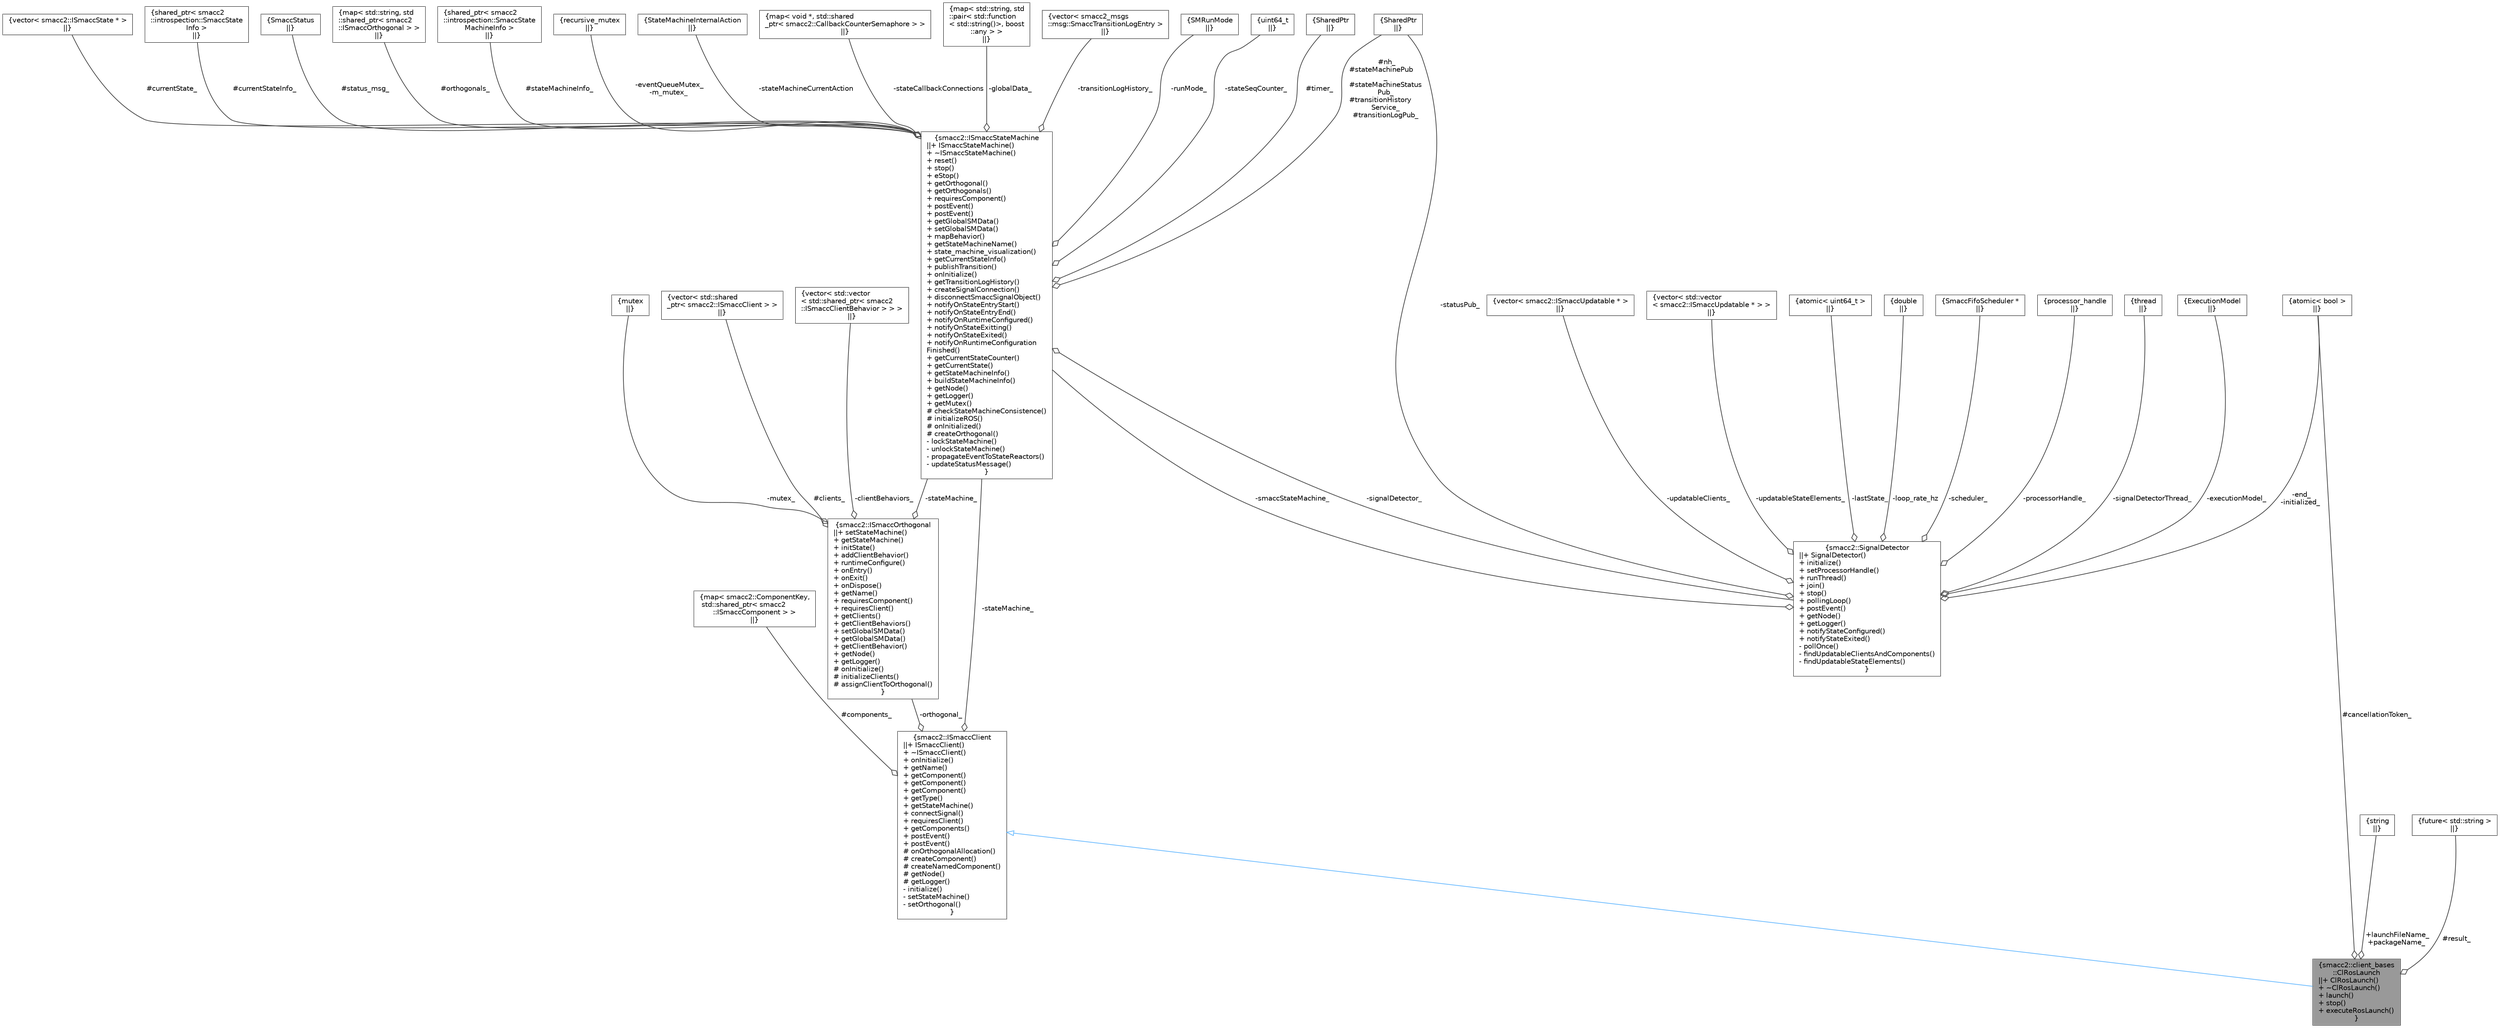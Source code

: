 digraph "smacc2::client_bases::ClRosLaunch"
{
 // LATEX_PDF_SIZE
  bgcolor="transparent";
  edge [fontname=Helvetica,fontsize=10,labelfontname=Helvetica,labelfontsize=10];
  node [fontname=Helvetica,fontsize=10,shape=box,height=0.2,width=0.4];
  Node1 [label="{smacc2::client_bases\l::ClRosLaunch\n||+ ClRosLaunch()\l+ ~ClRosLaunch()\l+ launch()\l+ stop()\l+ executeRosLaunch()\l}",height=0.2,width=0.4,color="gray40", fillcolor="grey60", style="filled", fontcolor="black",tooltip=" "];
  Node2 -> Node1 [dir="back",color="steelblue1",style="solid",arrowtail="onormal"];
  Node2 [label="{smacc2::ISmaccClient\n||+ ISmaccClient()\l+ ~ISmaccClient()\l+ onInitialize()\l+ getName()\l+ getComponent()\l+ getComponent()\l+ getComponent()\l+ getType()\l+ getStateMachine()\l+ connectSignal()\l+ requiresClient()\l+ getComponents()\l+ postEvent()\l+ postEvent()\l# onOrthogonalAllocation()\l# createComponent()\l# createNamedComponent()\l# getNode()\l# getLogger()\l- initialize()\l- setStateMachine()\l- setOrthogonal()\l}",height=0.2,width=0.4,color="gray40", fillcolor="white", style="filled",URL="$classsmacc2_1_1ISmaccClient.html",tooltip=" "];
  Node3 -> Node2 [color="grey25",style="solid",label=" #components_" ,arrowhead="odiamond"];
  Node3 [label="{map\< smacc2::ComponentKey,\l std::shared_ptr\< smacc2\l::ISmaccComponent \> \>\n||}",height=0.2,width=0.4,color="gray40", fillcolor="white", style="filled",tooltip=" "];
  Node4 -> Node2 [color="grey25",style="solid",label=" -stateMachine_" ,arrowhead="odiamond"];
  Node4 [label="{smacc2::ISmaccStateMachine\n||+ ISmaccStateMachine()\l+ ~ISmaccStateMachine()\l+ reset()\l+ stop()\l+ eStop()\l+ getOrthogonal()\l+ getOrthogonals()\l+ requiresComponent()\l+ postEvent()\l+ postEvent()\l+ getGlobalSMData()\l+ setGlobalSMData()\l+ mapBehavior()\l+ getStateMachineName()\l+ state_machine_visualization()\l+ getCurrentStateInfo()\l+ publishTransition()\l+ onInitialize()\l+ getTransitionLogHistory()\l+ createSignalConnection()\l+ disconnectSmaccSignalObject()\l+ notifyOnStateEntryStart()\l+ notifyOnStateEntryEnd()\l+ notifyOnRuntimeConfigured()\l+ notifyOnStateExitting()\l+ notifyOnStateExited()\l+ notifyOnRuntimeConfiguration\lFinished()\l+ getCurrentStateCounter()\l+ getCurrentState()\l+ getStateMachineInfo()\l+ buildStateMachineInfo()\l+ getNode()\l+ getLogger()\l+ getMutex()\l# checkStateMachineConsistence()\l# initializeROS()\l# onInitialized()\l# createOrthogonal()\l- lockStateMachine()\l- unlockStateMachine()\l- propagateEventToStateReactors()\l- updateStatusMessage()\l}",height=0.2,width=0.4,color="gray40", fillcolor="white", style="filled",URL="$classsmacc2_1_1ISmaccStateMachine.html",tooltip=" "];
  Node5 -> Node4 [color="grey25",style="solid",label=" #nh_\n#stateMachinePub\l_\n#stateMachineStatus\lPub_\n#transitionHistory\lService_\n#transitionLogPub_" ,arrowhead="odiamond"];
  Node5 [label="{SharedPtr\n||}",height=0.2,width=0.4,color="gray40", fillcolor="white", style="filled",tooltip=" "];
  Node6 -> Node4 [color="grey25",style="solid",label=" #timer_" ,arrowhead="odiamond"];
  Node6 [label="{SharedPtr\n||}",height=0.2,width=0.4,color="gray40", fillcolor="white", style="filled",tooltip=" "];
  Node7 -> Node4 [color="grey25",style="solid",label=" #currentState_" ,arrowhead="odiamond"];
  Node7 [label="{vector\< smacc2::ISmaccState * \>\n||}",height=0.2,width=0.4,color="gray40", fillcolor="white", style="filled",tooltip=" "];
  Node8 -> Node4 [color="grey25",style="solid",label=" #currentStateInfo_" ,arrowhead="odiamond"];
  Node8 [label="{shared_ptr\< smacc2\l::introspection::SmaccState\lInfo \>\n||}",height=0.2,width=0.4,color="gray40", fillcolor="white", style="filled",tooltip=" "];
  Node9 -> Node4 [color="grey25",style="solid",label=" #status_msg_" ,arrowhead="odiamond"];
  Node9 [label="{SmaccStatus\n||}",height=0.2,width=0.4,color="gray40", fillcolor="white", style="filled",tooltip=" "];
  Node10 -> Node4 [color="grey25",style="solid",label=" #orthogonals_" ,arrowhead="odiamond"];
  Node10 [label="{map\< std::string, std\l::shared_ptr\< smacc2\l::ISmaccOrthogonal \> \>\n||}",height=0.2,width=0.4,color="gray40", fillcolor="white", style="filled",tooltip=" "];
  Node11 -> Node4 [color="grey25",style="solid",label=" #stateMachineInfo_" ,arrowhead="odiamond"];
  Node11 [label="{shared_ptr\< smacc2\l::introspection::SmaccState\lMachineInfo \>\n||}",height=0.2,width=0.4,color="gray40", fillcolor="white", style="filled",tooltip=" "];
  Node12 -> Node4 [color="grey25",style="solid",label=" -eventQueueMutex_\n-m_mutex_" ,arrowhead="odiamond"];
  Node12 [label="{recursive_mutex\n||}",height=0.2,width=0.4,color="gray40", fillcolor="white", style="filled",tooltip=" "];
  Node13 -> Node4 [color="grey25",style="solid",label=" -stateMachineCurrentAction" ,arrowhead="odiamond"];
  Node13 [label="{StateMachineInternalAction\n||}",height=0.2,width=0.4,color="gray40", fillcolor="white", style="filled",tooltip=" "];
  Node14 -> Node4 [color="grey25",style="solid",label=" -stateCallbackConnections" ,arrowhead="odiamond"];
  Node14 [label="{map\< void *, std::shared\l_ptr\< smacc2::CallbackCounterSemaphore \> \>\n||}",height=0.2,width=0.4,color="gray40", fillcolor="white", style="filled",tooltip=" "];
  Node15 -> Node4 [color="grey25",style="solid",label=" -globalData_" ,arrowhead="odiamond"];
  Node15 [label="{map\< std::string, std\l::pair\< std::function\l\< std::string()\>, boost\l::any \> \>\n||}",height=0.2,width=0.4,color="gray40", fillcolor="white", style="filled",tooltip=" "];
  Node16 -> Node4 [color="grey25",style="solid",label=" -transitionLogHistory_" ,arrowhead="odiamond"];
  Node16 [label="{vector\< smacc2_msgs\l::msg::SmaccTransitionLogEntry \>\n||}",height=0.2,width=0.4,color="gray40", fillcolor="white", style="filled",tooltip=" "];
  Node17 -> Node4 [color="grey25",style="solid",label=" -runMode_" ,arrowhead="odiamond"];
  Node17 [label="{SMRunMode\n||}",height=0.2,width=0.4,color="gray40", fillcolor="white", style="filled",tooltip=" "];
  Node18 -> Node4 [color="grey25",style="solid",label=" -signalDetector_" ,arrowhead="odiamond"];
  Node18 [label="{smacc2::SignalDetector\n||+ SignalDetector()\l+ initialize()\l+ setProcessorHandle()\l+ runThread()\l+ join()\l+ stop()\l+ pollingLoop()\l+ postEvent()\l+ getNode()\l+ getLogger()\l+ notifyStateConfigured()\l+ notifyStateExited()\l- pollOnce()\l- findUpdatableClientsAndComponents()\l- findUpdatableStateElements()\l}",height=0.2,width=0.4,color="gray40", fillcolor="white", style="filled",URL="$classsmacc2_1_1SignalDetector.html",tooltip=" "];
  Node4 -> Node18 [color="grey25",style="solid",label=" -smaccStateMachine_" ,arrowhead="odiamond"];
  Node19 -> Node18 [color="grey25",style="solid",label=" -updatableClients_" ,arrowhead="odiamond"];
  Node19 [label="{vector\< smacc2::ISmaccUpdatable * \>\n||}",height=0.2,width=0.4,color="gray40", fillcolor="white", style="filled",tooltip=" "];
  Node20 -> Node18 [color="grey25",style="solid",label=" -updatableStateElements_" ,arrowhead="odiamond"];
  Node20 [label="{vector\< std::vector\l\< smacc2::ISmaccUpdatable * \> \>\n||}",height=0.2,width=0.4,color="gray40", fillcolor="white", style="filled",tooltip=" "];
  Node21 -> Node18 [color="grey25",style="solid",label=" -lastState_" ,arrowhead="odiamond"];
  Node21 [label="{atomic\< uint64_t \>\n||}",height=0.2,width=0.4,color="gray40", fillcolor="white", style="filled",tooltip=" "];
  Node22 -> Node18 [color="grey25",style="solid",label=" -loop_rate_hz" ,arrowhead="odiamond"];
  Node22 [label="{double\n||}",height=0.2,width=0.4,color="gray40", fillcolor="white", style="filled",tooltip=" "];
  Node23 -> Node18 [color="grey25",style="solid",label=" -end_\n-initialized_" ,arrowhead="odiamond"];
  Node23 [label="{atomic\< bool \>\n||}",height=0.2,width=0.4,color="gray40", fillcolor="white", style="filled",tooltip=" "];
  Node5 -> Node18 [color="grey25",style="solid",label=" -statusPub_" ,arrowhead="odiamond"];
  Node24 -> Node18 [color="grey25",style="solid",label=" -scheduler_" ,arrowhead="odiamond"];
  Node24 [label="{SmaccFifoScheduler *\n||}",height=0.2,width=0.4,color="gray40", fillcolor="white", style="filled",tooltip=" "];
  Node25 -> Node18 [color="grey25",style="solid",label=" -processorHandle_" ,arrowhead="odiamond"];
  Node25 [label="{processor_handle\n||}",height=0.2,width=0.4,color="gray40", fillcolor="white", style="filled",tooltip=" "];
  Node26 -> Node18 [color="grey25",style="solid",label=" -signalDetectorThread_" ,arrowhead="odiamond"];
  Node26 [label="{thread\n||}",height=0.2,width=0.4,color="gray40", fillcolor="white", style="filled",tooltip=" "];
  Node27 -> Node18 [color="grey25",style="solid",label=" -executionModel_" ,arrowhead="odiamond"];
  Node27 [label="{ExecutionModel\n||}",height=0.2,width=0.4,color="gray40", fillcolor="white", style="filled",tooltip=" "];
  Node28 -> Node4 [color="grey25",style="solid",label=" -stateSeqCounter_" ,arrowhead="odiamond"];
  Node28 [label="{uint64_t\n||}",height=0.2,width=0.4,color="gray40", fillcolor="white", style="filled",tooltip=" "];
  Node29 -> Node2 [color="grey25",style="solid",label=" -orthogonal_" ,arrowhead="odiamond"];
  Node29 [label="{smacc2::ISmaccOrthogonal\n||+ setStateMachine()\l+ getStateMachine()\l+ initState()\l+ addClientBehavior()\l+ runtimeConfigure()\l+ onEntry()\l+ onExit()\l+ onDispose()\l+ getName()\l+ requiresComponent()\l+ requiresClient()\l+ getClients()\l+ getClientBehaviors()\l+ setGlobalSMData()\l+ getGlobalSMData()\l+ getClientBehavior()\l+ getNode()\l+ getLogger()\l# onInitialize()\l# initializeClients()\l# assignClientToOrthogonal()\l}",height=0.2,width=0.4,color="gray40", fillcolor="white", style="filled",URL="$classsmacc2_1_1ISmaccOrthogonal.html",tooltip=" "];
  Node30 -> Node29 [color="grey25",style="solid",label=" #clients_" ,arrowhead="odiamond"];
  Node30 [label="{vector\< std::shared\l_ptr\< smacc2::ISmaccClient \> \>\n||}",height=0.2,width=0.4,color="gray40", fillcolor="white", style="filled",tooltip=" "];
  Node4 -> Node29 [color="grey25",style="solid",label=" -stateMachine_" ,arrowhead="odiamond"];
  Node31 -> Node29 [color="grey25",style="solid",label=" -clientBehaviors_" ,arrowhead="odiamond"];
  Node31 [label="{vector\< std::vector\l\< std::shared_ptr\< smacc2\l::ISmaccClientBehavior \> \> \>\n||}",height=0.2,width=0.4,color="gray40", fillcolor="white", style="filled",tooltip=" "];
  Node32 -> Node29 [color="grey25",style="solid",label=" -mutex_" ,arrowhead="odiamond"];
  Node32 [label="{mutex\n||}",height=0.2,width=0.4,color="gray40", fillcolor="white", style="filled",tooltip=" "];
  Node33 -> Node1 [color="grey25",style="solid",label=" +launchFileName_\n+packageName_" ,arrowhead="odiamond"];
  Node33 [label="{string\n||}",height=0.2,width=0.4,color="gray40", fillcolor="white", style="filled",tooltip=" "];
  Node34 -> Node1 [color="grey25",style="solid",label=" #result_" ,arrowhead="odiamond"];
  Node34 [label="{future\< std::string \>\n||}",height=0.2,width=0.4,color="gray40", fillcolor="white", style="filled",tooltip=" "];
  Node23 -> Node1 [color="grey25",style="solid",label=" #cancellationToken_" ,arrowhead="odiamond"];
}
